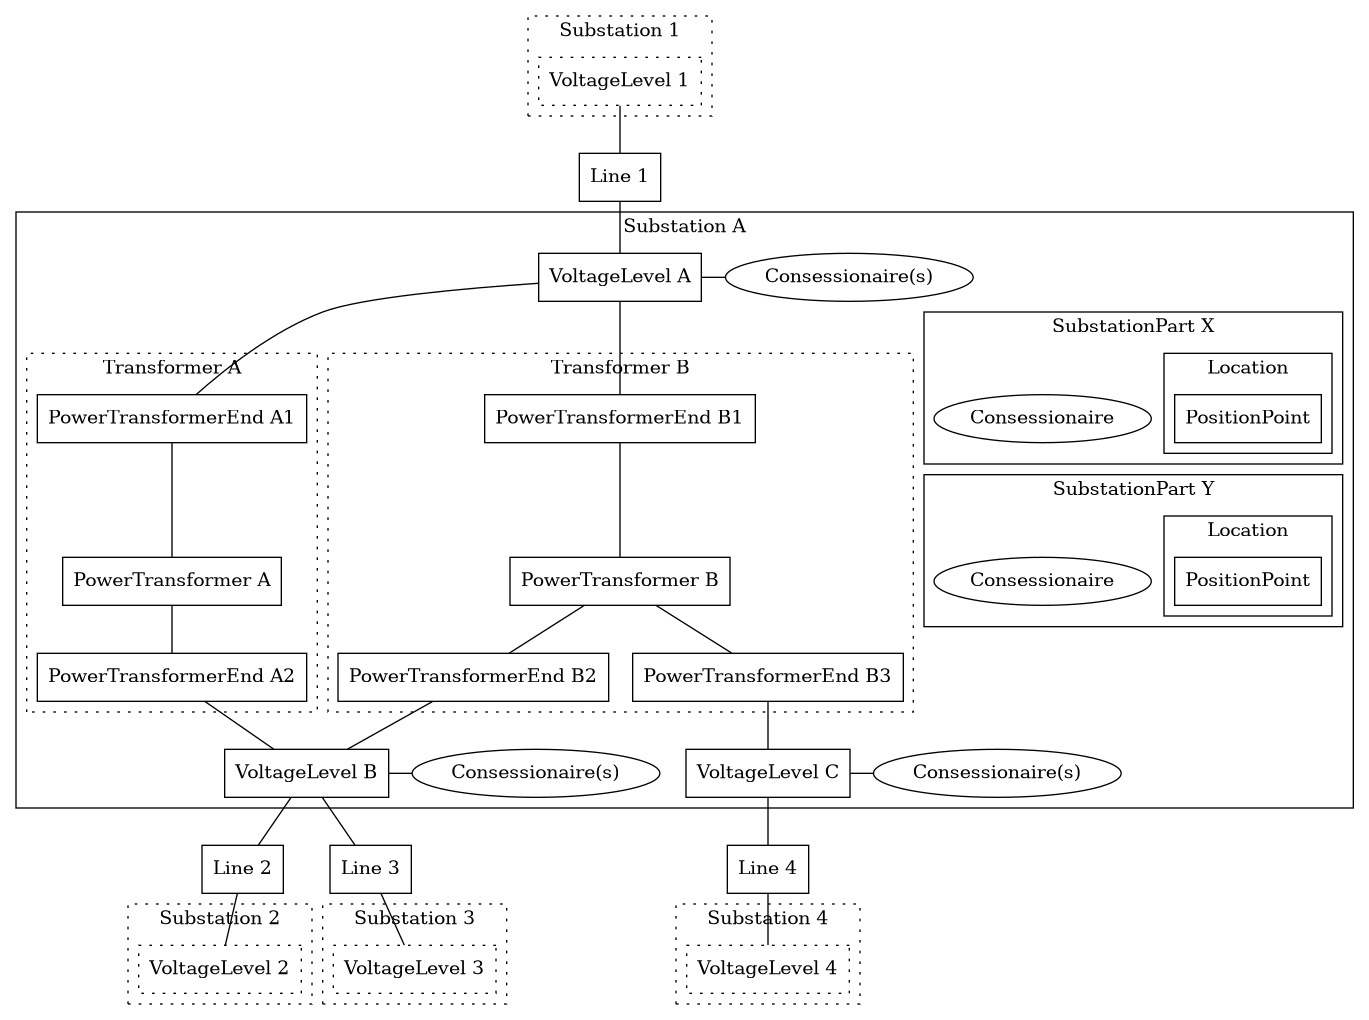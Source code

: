 @startdot grid_fnn
digraph G {
    layout=dot;
    compound=true;

    node [shape=rect];
    edge [dir=none];

    subgraph cluster_substationA {
        graph [label="Substation A"];


        subgraph cluster_tranformer_A {
            graph [label="Transformer A"];
            style="dotted"


            PT_A [label="PowerTransformer A"];
            PTE_A_1 [label="PowerTransformerEnd A1"];
            PTE_A_2 [label="PowerTransformerEnd A2"];

            PTE_A_1 -> PT_A;
            PT_A -> PTE_A_2;

        }

        subgraph cluster_tranformer_B {
            graph [label="Transformer B"];
            style="dotted"


            PT_B [label="PowerTransformer B"];
            PTE_B_1 [label="PowerTransformerEnd B1"];
            PTE_B_2 [label="PowerTransformerEnd B2"];
            PTE_B_3 [label="PowerTransformerEnd B3"];
            PTE_B_1 -> PT_B;
            PT_B -> PTE_B_2;
            PT_B -> PTE_B_3;

        }

        {
            rank=same;
            VL_A [label="VoltageLevel A"];
            C_A [label="Consessionaire(s)", shape="ellipse"];
            VL_A -> C_A;
        }
        {
            rank=same;
            VL_B [label="VoltageLevel B"];
            C_B [label="Consessionaire(s)", shape="ellipse"];
            VL_B -> C_B;
        }

        {
            rank=same;
            VL_C [label="VoltageLevel C"];
            C_C [label="Consessionaire(s)", shape="ellipse"];
            VL_C -> C_C;
        }

        VL_A -> PTE_A_1;
        VL_A -> PTE_B_1;

        PTE_A_2 -> VL_B;
        PTE_B_2 -> VL_B;

        PTE_B_3 -> VL_C;

        subgraph cluster_substationpart_X {
            graph [label="SubstationPart X"];

            CX [label="Consessionaire", shape="ellipse"];
            subgraph cluster_location_X {
                label="Location";
                PPX [label="PositionPoint"];
            }
        }

        subgraph cluster_substationpart_Y {
            graph [label="SubstationPart Y"];

            CY [label="Consessionaire", shape="ellipse"];
            subgraph cluster_location_Y {
                label="Location";
                PPY [label="PositionPoint"];
            }
        }
        VL_A -> CX [style=invis];
        CX -> CY [style=invis];
    }

    subgraph cluster_substation_1 {
        graph [label="Substation 1"];
        style="dotted"
        VL_1 [label="VoltageLevel 1", style="dotted"];
    }
    subgraph cluster_substation_2 {
        graph [label="Substation 2"];
        style="dotted"
        VL_2 [label="VoltageLevel 2", style="dotted"];
    }
    subgraph cluster_substation_3 {
        graph [label="Substation 3"];
        style="dotted"
        VL_3 [label="VoltageLevel 3", style="dotted"];
    }
    subgraph cluster_substation_4 {
        graph [label="Substation 4"];
        style="dotted"
        VL_4 [label="VoltageLevel 4", style="dotted"];
    }

    L_1 [label="Line 1"];
    L_2 [label="Line 2"];
    L_3 [label="Line 3"];
    L_4 [label="Line 4"];

    VL_1 -> L_1 -> VL_A;

    VL_B -> L_2 -> VL_2;
    VL_B -> L_3 -> VL_3;
    VL_C -> L_4 -> VL_4;
}
@enddot
